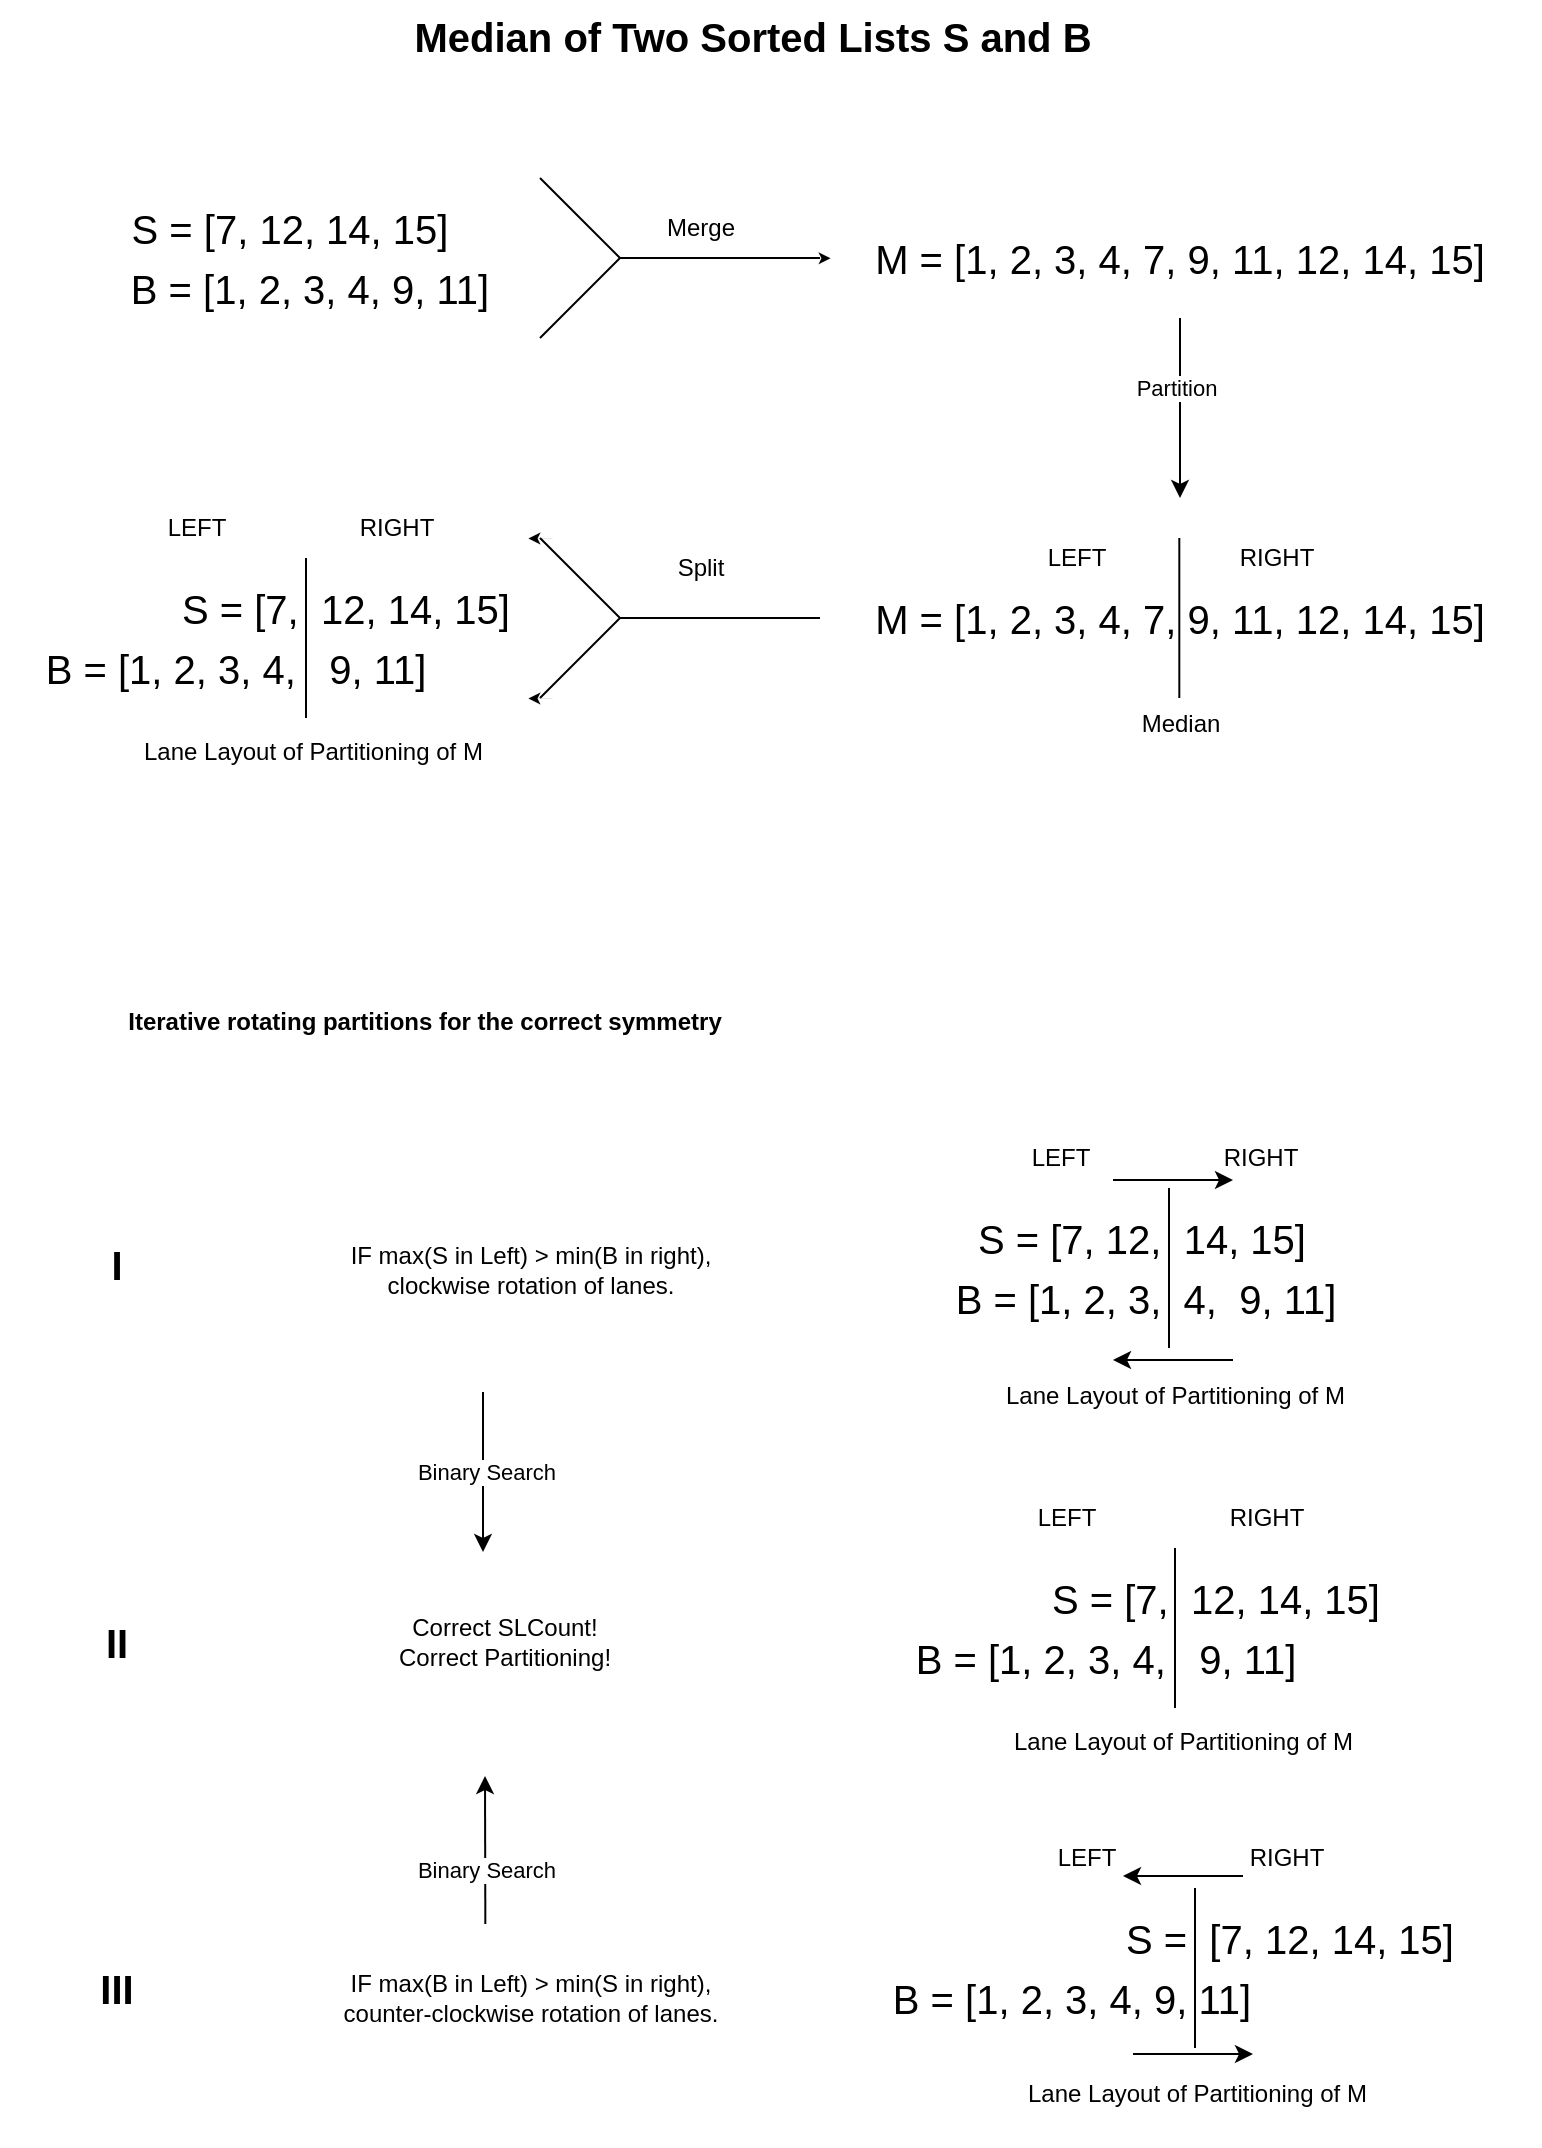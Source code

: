 <mxfile version="26.0.4">
  <diagram id="C5RBs43oDa-KdzZeNtuy" name="Page-1">
    <mxGraphModel dx="2955" dy="1502" grid="0" gridSize="10" guides="1" tooltips="1" connect="1" arrows="1" fold="1" page="1" pageScale="1" pageWidth="827" pageHeight="1169" math="0" shadow="0">
      <root>
        <mxCell id="WIyWlLk6GJQsqaUBKTNV-0" />
        <mxCell id="WIyWlLk6GJQsqaUBKTNV-1" parent="WIyWlLk6GJQsqaUBKTNV-0" />
        <mxCell id="gZTQ3Ob3cSbscoctW0sQ-0" value="S = [7, 12, 14, 15]" style="text;html=1;align=center;verticalAlign=middle;whiteSpace=wrap;rounded=0;fontSize=20;" vertex="1" parent="WIyWlLk6GJQsqaUBKTNV-1">
          <mxGeometry x="74" y="125" width="190" height="30" as="geometry" />
        </mxCell>
        <mxCell id="gZTQ3Ob3cSbscoctW0sQ-1" value="B = [1, 2, 3, 4, 9, 11]" style="text;html=1;align=center;verticalAlign=middle;whiteSpace=wrap;rounded=0;fontSize=20;" vertex="1" parent="WIyWlLk6GJQsqaUBKTNV-1">
          <mxGeometry x="84" y="155" width="190" height="30" as="geometry" />
        </mxCell>
        <mxCell id="gZTQ3Ob3cSbscoctW0sQ-2" value="M = [1, 2, 3, 4, 7, 9, 11, 12, 14, 15]" style="text;html=1;align=center;verticalAlign=middle;whiteSpace=wrap;rounded=0;fontSize=20;" vertex="1" parent="WIyWlLk6GJQsqaUBKTNV-1">
          <mxGeometry x="434" y="140" width="360" height="30" as="geometry" />
        </mxCell>
        <mxCell id="gZTQ3Ob3cSbscoctW0sQ-3" value="" style="shape=mxgraph.pid.fittings.funnel;html=1;pointerEvents=1;align=center;verticalLabelPosition=bottom;verticalAlign=top;dashed=0;rotation=-90;" vertex="1" parent="WIyWlLk6GJQsqaUBKTNV-1">
          <mxGeometry x="324" y="85" width="80" height="140" as="geometry" />
        </mxCell>
        <mxCell id="gZTQ3Ob3cSbscoctW0sQ-4" value="Merge" style="text;html=1;align=center;verticalAlign=middle;resizable=0;points=[];autosize=1;strokeColor=none;fillColor=none;" vertex="1" parent="WIyWlLk6GJQsqaUBKTNV-1">
          <mxGeometry x="344" y="125" width="60" height="30" as="geometry" />
        </mxCell>
        <mxCell id="gZTQ3Ob3cSbscoctW0sQ-5" value="" style="shape=mxgraph.pid.fittings.funnel;html=1;pointerEvents=1;align=center;verticalLabelPosition=bottom;verticalAlign=top;dashed=0;rotation=-90;" vertex="1" parent="WIyWlLk6GJQsqaUBKTNV-1">
          <mxGeometry x="324" y="265" width="80" height="140" as="geometry" />
        </mxCell>
        <mxCell id="gZTQ3Ob3cSbscoctW0sQ-6" value="Split" style="text;html=1;align=center;verticalAlign=middle;resizable=0;points=[];autosize=1;strokeColor=none;fillColor=none;" vertex="1" parent="WIyWlLk6GJQsqaUBKTNV-1">
          <mxGeometry x="349" y="295" width="50" height="30" as="geometry" />
        </mxCell>
        <mxCell id="gZTQ3Ob3cSbscoctW0sQ-9" value="" style="endArrow=classic;html=1;rounded=0;" edge="1" parent="WIyWlLk6GJQsqaUBKTNV-1">
          <mxGeometry width="50" height="50" relative="1" as="geometry">
            <mxPoint x="614" y="185" as="sourcePoint" />
            <mxPoint x="614" y="275" as="targetPoint" />
          </mxGeometry>
        </mxCell>
        <mxCell id="gZTQ3Ob3cSbscoctW0sQ-10" value="Partition" style="edgeLabel;html=1;align=center;verticalAlign=middle;resizable=0;points=[];" vertex="1" connectable="0" parent="gZTQ3Ob3cSbscoctW0sQ-9">
          <mxGeometry x="-0.225" y="-2" relative="1" as="geometry">
            <mxPoint as="offset" />
          </mxGeometry>
        </mxCell>
        <mxCell id="gZTQ3Ob3cSbscoctW0sQ-11" value="" style="endArrow=none;html=1;rounded=0;" edge="1" parent="WIyWlLk6GJQsqaUBKTNV-1">
          <mxGeometry width="50" height="50" relative="1" as="geometry">
            <mxPoint x="177" y="385" as="sourcePoint" />
            <mxPoint x="177" y="305" as="targetPoint" />
          </mxGeometry>
        </mxCell>
        <mxCell id="gZTQ3Ob3cSbscoctW0sQ-12" value="S = [7,&amp;nbsp; 12, 14, 15]" style="text;html=1;align=center;verticalAlign=middle;whiteSpace=wrap;rounded=0;fontSize=20;" vertex="1" parent="WIyWlLk6GJQsqaUBKTNV-1">
          <mxGeometry x="102" y="315" width="190" height="30" as="geometry" />
        </mxCell>
        <mxCell id="gZTQ3Ob3cSbscoctW0sQ-13" value="B = [1, 2, 3, 4,&amp;nbsp; &amp;nbsp;9, 11]" style="text;html=1;align=center;verticalAlign=middle;whiteSpace=wrap;rounded=0;fontSize=20;" vertex="1" parent="WIyWlLk6GJQsqaUBKTNV-1">
          <mxGeometry x="24" y="345" width="236" height="30" as="geometry" />
        </mxCell>
        <mxCell id="gZTQ3Ob3cSbscoctW0sQ-14" value="LEFT" style="text;html=1;align=center;verticalAlign=middle;resizable=0;points=[];autosize=1;strokeColor=none;fillColor=none;" vertex="1" parent="WIyWlLk6GJQsqaUBKTNV-1">
          <mxGeometry x="97" y="275" width="50" height="30" as="geometry" />
        </mxCell>
        <mxCell id="gZTQ3Ob3cSbscoctW0sQ-15" value="RIGHT" style="text;html=1;align=center;verticalAlign=middle;resizable=0;points=[];autosize=1;strokeColor=none;fillColor=none;" vertex="1" parent="WIyWlLk6GJQsqaUBKTNV-1">
          <mxGeometry x="192" y="275" width="60" height="30" as="geometry" />
        </mxCell>
        <mxCell id="gZTQ3Ob3cSbscoctW0sQ-18" value="M = [1, 2, 3, 4, 7, 9, 11, 12, 14, 15]" style="text;html=1;align=center;verticalAlign=middle;whiteSpace=wrap;rounded=0;fontSize=20;" vertex="1" parent="WIyWlLk6GJQsqaUBKTNV-1">
          <mxGeometry x="434" y="320" width="360" height="30" as="geometry" />
        </mxCell>
        <mxCell id="gZTQ3Ob3cSbscoctW0sQ-19" value="" style="endArrow=none;html=1;rounded=0;" edge="1" parent="WIyWlLk6GJQsqaUBKTNV-1">
          <mxGeometry width="50" height="50" relative="1" as="geometry">
            <mxPoint x="613.66" y="375" as="sourcePoint" />
            <mxPoint x="613.66" y="295" as="targetPoint" />
          </mxGeometry>
        </mxCell>
        <mxCell id="gZTQ3Ob3cSbscoctW0sQ-20" value="" style="endArrow=classic;html=1;rounded=0;strokeWidth=0;" edge="1" parent="WIyWlLk6GJQsqaUBKTNV-1">
          <mxGeometry width="50" height="50" relative="1" as="geometry">
            <mxPoint x="370" y="154.91" as="sourcePoint" />
            <mxPoint x="439" y="154.91" as="targetPoint" />
          </mxGeometry>
        </mxCell>
        <mxCell id="gZTQ3Ob3cSbscoctW0sQ-22" value="" style="endArrow=classic;html=1;rounded=0;strokeWidth=0;" edge="1" parent="WIyWlLk6GJQsqaUBKTNV-1">
          <mxGeometry width="50" height="50" relative="1" as="geometry">
            <mxPoint x="300" y="295" as="sourcePoint" />
            <mxPoint x="288" y="295" as="targetPoint" />
          </mxGeometry>
        </mxCell>
        <mxCell id="gZTQ3Ob3cSbscoctW0sQ-24" value="" style="endArrow=classic;html=1;rounded=0;strokeWidth=0;" edge="1" parent="WIyWlLk6GJQsqaUBKTNV-1">
          <mxGeometry width="50" height="50" relative="1" as="geometry">
            <mxPoint x="300" y="375" as="sourcePoint" />
            <mxPoint x="288" y="375" as="targetPoint" />
          </mxGeometry>
        </mxCell>
        <mxCell id="gZTQ3Ob3cSbscoctW0sQ-25" value="LEFT" style="text;html=1;align=center;verticalAlign=middle;resizable=0;points=[];autosize=1;strokeColor=none;fillColor=none;" vertex="1" parent="WIyWlLk6GJQsqaUBKTNV-1">
          <mxGeometry x="536.5" y="290" width="50" height="30" as="geometry" />
        </mxCell>
        <mxCell id="gZTQ3Ob3cSbscoctW0sQ-26" value="RIGHT" style="text;html=1;align=center;verticalAlign=middle;resizable=0;points=[];autosize=1;strokeColor=none;fillColor=none;" vertex="1" parent="WIyWlLk6GJQsqaUBKTNV-1">
          <mxGeometry x="631.5" y="290" width="60" height="30" as="geometry" />
        </mxCell>
        <mxCell id="gZTQ3Ob3cSbscoctW0sQ-27" value="Median" style="text;html=1;align=center;verticalAlign=middle;resizable=0;points=[];autosize=1;strokeColor=none;fillColor=none;" vertex="1" parent="WIyWlLk6GJQsqaUBKTNV-1">
          <mxGeometry x="585.5" y="375" width="57" height="26" as="geometry" />
        </mxCell>
        <mxCell id="gZTQ3Ob3cSbscoctW0sQ-29" value="Lane Layout of Partitioning of M" style="text;whiteSpace=wrap;html=1;" vertex="1" parent="WIyWlLk6GJQsqaUBKTNV-1">
          <mxGeometry x="94" y="388" width="190" height="40" as="geometry" />
        </mxCell>
        <mxCell id="gZTQ3Ob3cSbscoctW0sQ-30" value="Iterative rotating partitions for the correct symmetry" style="text;html=1;align=center;verticalAlign=middle;resizable=0;points=[];autosize=1;strokeColor=none;fillColor=none;fontStyle=1" vertex="1" parent="WIyWlLk6GJQsqaUBKTNV-1">
          <mxGeometry x="90.5" y="522" width="290" height="30" as="geometry" />
        </mxCell>
        <mxCell id="gZTQ3Ob3cSbscoctW0sQ-65" value="" style="group" vertex="1" connectable="0" parent="WIyWlLk6GJQsqaUBKTNV-1">
          <mxGeometry x="458.5" y="770" width="276" height="153" as="geometry" />
        </mxCell>
        <mxCell id="gZTQ3Ob3cSbscoctW0sQ-66" value="" style="endArrow=none;html=1;rounded=0;" edge="1" parent="gZTQ3Ob3cSbscoctW0sQ-65">
          <mxGeometry width="50" height="50" relative="1" as="geometry">
            <mxPoint x="153" y="110" as="sourcePoint" />
            <mxPoint x="153" y="30" as="targetPoint" />
          </mxGeometry>
        </mxCell>
        <mxCell id="gZTQ3Ob3cSbscoctW0sQ-67" value="S = [7,&amp;nbsp; 12, 14, 15]" style="text;html=1;align=center;verticalAlign=middle;whiteSpace=wrap;rounded=0;fontSize=20;" vertex="1" parent="gZTQ3Ob3cSbscoctW0sQ-65">
          <mxGeometry x="78" y="40" width="190" height="30" as="geometry" />
        </mxCell>
        <mxCell id="gZTQ3Ob3cSbscoctW0sQ-68" value="B = [1, 2, 3, 4,&amp;nbsp; &amp;nbsp;9, 11]" style="text;html=1;align=center;verticalAlign=middle;whiteSpace=wrap;rounded=0;fontSize=20;" vertex="1" parent="gZTQ3Ob3cSbscoctW0sQ-65">
          <mxGeometry y="70" width="236" height="30" as="geometry" />
        </mxCell>
        <mxCell id="gZTQ3Ob3cSbscoctW0sQ-69" value="LEFT" style="text;html=1;align=center;verticalAlign=middle;resizable=0;points=[];autosize=1;strokeColor=none;fillColor=none;" vertex="1" parent="gZTQ3Ob3cSbscoctW0sQ-65">
          <mxGeometry x="73" width="50" height="30" as="geometry" />
        </mxCell>
        <mxCell id="gZTQ3Ob3cSbscoctW0sQ-70" value="RIGHT" style="text;html=1;align=center;verticalAlign=middle;resizable=0;points=[];autosize=1;strokeColor=none;fillColor=none;" vertex="1" parent="gZTQ3Ob3cSbscoctW0sQ-65">
          <mxGeometry x="168" width="60" height="30" as="geometry" />
        </mxCell>
        <mxCell id="gZTQ3Ob3cSbscoctW0sQ-71" value="Lane Layout of Partitioning of M" style="text;whiteSpace=wrap;html=1;" vertex="1" parent="gZTQ3Ob3cSbscoctW0sQ-65">
          <mxGeometry x="70" y="113" width="190" height="40" as="geometry" />
        </mxCell>
        <mxCell id="gZTQ3Ob3cSbscoctW0sQ-54" value="" style="endArrow=none;html=1;rounded=0;" edge="1" parent="WIyWlLk6GJQsqaUBKTNV-1">
          <mxGeometry width="50" height="50" relative="1" as="geometry">
            <mxPoint x="608.5" y="700" as="sourcePoint" />
            <mxPoint x="608.5" y="620" as="targetPoint" />
          </mxGeometry>
        </mxCell>
        <mxCell id="gZTQ3Ob3cSbscoctW0sQ-55" value="S = [7, 12,&amp;nbsp; 14, 15]" style="text;html=1;align=center;verticalAlign=middle;whiteSpace=wrap;rounded=0;fontSize=20;" vertex="1" parent="WIyWlLk6GJQsqaUBKTNV-1">
          <mxGeometry x="500.5" y="630" width="188" height="30" as="geometry" />
        </mxCell>
        <mxCell id="gZTQ3Ob3cSbscoctW0sQ-57" value="B = [1, 2, 3,&amp;nbsp; 4,&amp;nbsp; 9, 11]" style="text;html=1;align=center;verticalAlign=middle;whiteSpace=wrap;rounded=0;fontSize=20;" vertex="1" parent="WIyWlLk6GJQsqaUBKTNV-1">
          <mxGeometry x="478.5" y="660" width="236" height="30" as="geometry" />
        </mxCell>
        <mxCell id="gZTQ3Ob3cSbscoctW0sQ-58" value="LEFT" style="text;html=1;align=center;verticalAlign=middle;resizable=0;points=[];autosize=1;strokeColor=none;fillColor=none;" vertex="1" parent="WIyWlLk6GJQsqaUBKTNV-1">
          <mxGeometry x="528.5" y="590" width="50" height="30" as="geometry" />
        </mxCell>
        <mxCell id="gZTQ3Ob3cSbscoctW0sQ-59" value="RIGHT" style="text;html=1;align=center;verticalAlign=middle;resizable=0;points=[];autosize=1;strokeColor=none;fillColor=none;" vertex="1" parent="WIyWlLk6GJQsqaUBKTNV-1">
          <mxGeometry x="623.5" y="590" width="60" height="30" as="geometry" />
        </mxCell>
        <mxCell id="gZTQ3Ob3cSbscoctW0sQ-62" value="Lane Layout of Partitioning of M" style="text;whiteSpace=wrap;html=1;" vertex="1" parent="WIyWlLk6GJQsqaUBKTNV-1">
          <mxGeometry x="524.5" y="710" width="190" height="40" as="geometry" />
        </mxCell>
        <mxCell id="gZTQ3Ob3cSbscoctW0sQ-73" value="" style="endArrow=none;html=1;rounded=0;" edge="1" parent="WIyWlLk6GJQsqaUBKTNV-1">
          <mxGeometry width="50" height="50" relative="1" as="geometry">
            <mxPoint x="621.5" y="1050" as="sourcePoint" />
            <mxPoint x="621.5" y="970" as="targetPoint" />
          </mxGeometry>
        </mxCell>
        <mxCell id="gZTQ3Ob3cSbscoctW0sQ-74" value="S =&amp;nbsp; [7, 12, 14, 15]" style="text;html=1;align=center;verticalAlign=middle;whiteSpace=wrap;rounded=0;fontSize=20;" vertex="1" parent="WIyWlLk6GJQsqaUBKTNV-1">
          <mxGeometry x="573.5" y="980" width="190" height="30" as="geometry" />
        </mxCell>
        <mxCell id="gZTQ3Ob3cSbscoctW0sQ-75" value="B = [1, 2, 3, 4, 9, 11]" style="text;html=1;align=center;verticalAlign=middle;whiteSpace=wrap;rounded=0;fontSize=20;" vertex="1" parent="WIyWlLk6GJQsqaUBKTNV-1">
          <mxGeometry x="441.5" y="1010" width="236" height="30" as="geometry" />
        </mxCell>
        <mxCell id="gZTQ3Ob3cSbscoctW0sQ-76" value="LEFT" style="text;html=1;align=center;verticalAlign=middle;resizable=0;points=[];autosize=1;strokeColor=none;fillColor=none;" vertex="1" parent="WIyWlLk6GJQsqaUBKTNV-1">
          <mxGeometry x="541.5" y="940" width="50" height="30" as="geometry" />
        </mxCell>
        <mxCell id="gZTQ3Ob3cSbscoctW0sQ-77" value="RIGHT" style="text;html=1;align=center;verticalAlign=middle;resizable=0;points=[];autosize=1;strokeColor=none;fillColor=none;" vertex="1" parent="WIyWlLk6GJQsqaUBKTNV-1">
          <mxGeometry x="636.5" y="940" width="60" height="30" as="geometry" />
        </mxCell>
        <mxCell id="gZTQ3Ob3cSbscoctW0sQ-78" value="Lane Layout of Partitioning of M" style="text;whiteSpace=wrap;html=1;" vertex="1" parent="WIyWlLk6GJQsqaUBKTNV-1">
          <mxGeometry x="535.5" y="1059" width="190" height="40" as="geometry" />
        </mxCell>
        <mxCell id="gZTQ3Ob3cSbscoctW0sQ-79" value="" style="endArrow=classic;html=1;rounded=0;" edge="1" parent="WIyWlLk6GJQsqaUBKTNV-1">
          <mxGeometry width="50" height="50" relative="1" as="geometry">
            <mxPoint x="590.5" y="1053" as="sourcePoint" />
            <mxPoint x="650.5" y="1053" as="targetPoint" />
          </mxGeometry>
        </mxCell>
        <mxCell id="gZTQ3Ob3cSbscoctW0sQ-80" value="" style="endArrow=classic;html=1;rounded=0;" edge="1" parent="WIyWlLk6GJQsqaUBKTNV-1">
          <mxGeometry width="50" height="50" relative="1" as="geometry">
            <mxPoint x="645.5" y="964" as="sourcePoint" />
            <mxPoint x="585.5" y="964" as="targetPoint" />
          </mxGeometry>
        </mxCell>
        <mxCell id="gZTQ3Ob3cSbscoctW0sQ-81" value="" style="endArrow=classic;html=1;rounded=0;" edge="1" parent="WIyWlLk6GJQsqaUBKTNV-1">
          <mxGeometry width="50" height="50" relative="1" as="geometry">
            <mxPoint x="580.5" y="616" as="sourcePoint" />
            <mxPoint x="640.5" y="616" as="targetPoint" />
          </mxGeometry>
        </mxCell>
        <mxCell id="gZTQ3Ob3cSbscoctW0sQ-82" value="" style="endArrow=classic;html=1;rounded=0;" edge="1" parent="WIyWlLk6GJQsqaUBKTNV-1">
          <mxGeometry width="50" height="50" relative="1" as="geometry">
            <mxPoint x="640.5" y="706" as="sourcePoint" />
            <mxPoint x="580.5" y="706" as="targetPoint" />
          </mxGeometry>
        </mxCell>
        <mxCell id="gZTQ3Ob3cSbscoctW0sQ-83" value="IF max(S in Left) &amp;gt; min(B in right),&lt;div&gt;clockwise rotation of lanes.&lt;/div&gt;" style="text;html=1;align=center;verticalAlign=middle;resizable=0;points=[];autosize=1;strokeColor=none;fillColor=none;" vertex="1" parent="WIyWlLk6GJQsqaUBKTNV-1">
          <mxGeometry x="189.5" y="640" width="198" height="41" as="geometry" />
        </mxCell>
        <mxCell id="gZTQ3Ob3cSbscoctW0sQ-84" value="IF max(B in Left) &amp;gt; min(S in right),&lt;div&gt;counter-clockwise rotation of lanes.&lt;/div&gt;" style="text;html=1;align=center;verticalAlign=middle;resizable=0;points=[];autosize=1;strokeColor=none;fillColor=none;" vertex="1" parent="WIyWlLk6GJQsqaUBKTNV-1">
          <mxGeometry x="186" y="1004.5" width="205" height="41" as="geometry" />
        </mxCell>
        <mxCell id="gZTQ3Ob3cSbscoctW0sQ-85" value="Correct SLCount!&lt;div&gt;Correct Partitioning!&lt;/div&gt;" style="text;html=1;align=center;verticalAlign=middle;resizable=0;points=[];autosize=1;strokeColor=none;fillColor=none;" vertex="1" parent="WIyWlLk6GJQsqaUBKTNV-1">
          <mxGeometry x="213.5" y="826" width="124" height="41" as="geometry" />
        </mxCell>
        <mxCell id="gZTQ3Ob3cSbscoctW0sQ-86" value="I" style="text;html=1;align=center;verticalAlign=middle;resizable=0;points=[];autosize=1;strokeColor=none;fillColor=none;fontStyle=1;fontSize=20;" vertex="1" parent="WIyWlLk6GJQsqaUBKTNV-1">
          <mxGeometry x="69.5" y="640" width="24" height="36" as="geometry" />
        </mxCell>
        <mxCell id="gZTQ3Ob3cSbscoctW0sQ-87" value="II" style="text;html=1;align=center;verticalAlign=middle;resizable=0;points=[];autosize=1;strokeColor=none;fillColor=none;fontStyle=1;fontSize=20;" vertex="1" parent="WIyWlLk6GJQsqaUBKTNV-1">
          <mxGeometry x="67" y="828.5" width="29" height="36" as="geometry" />
        </mxCell>
        <mxCell id="gZTQ3Ob3cSbscoctW0sQ-88" value="III" style="text;html=1;align=center;verticalAlign=middle;resizable=0;points=[];autosize=1;strokeColor=none;fillColor=none;fontStyle=1;fontSize=20;" vertex="1" parent="WIyWlLk6GJQsqaUBKTNV-1">
          <mxGeometry x="64" y="1002" width="35" height="36" as="geometry" />
        </mxCell>
        <mxCell id="gZTQ3Ob3cSbscoctW0sQ-89" value="" style="endArrow=classic;html=1;rounded=0;" edge="1" parent="WIyWlLk6GJQsqaUBKTNV-1">
          <mxGeometry width="50" height="50" relative="1" as="geometry">
            <mxPoint x="265.5" y="722" as="sourcePoint" />
            <mxPoint x="265.5" y="802" as="targetPoint" />
          </mxGeometry>
        </mxCell>
        <mxCell id="gZTQ3Ob3cSbscoctW0sQ-93" value="Binary Search" style="edgeLabel;html=1;align=center;verticalAlign=middle;resizable=0;points=[];" vertex="1" connectable="0" parent="gZTQ3Ob3cSbscoctW0sQ-89">
          <mxGeometry x="0.004" y="1" relative="1" as="geometry">
            <mxPoint as="offset" />
          </mxGeometry>
        </mxCell>
        <mxCell id="gZTQ3Ob3cSbscoctW0sQ-91" value="" style="endArrow=classic;html=1;rounded=0;" edge="1" parent="WIyWlLk6GJQsqaUBKTNV-1">
          <mxGeometry width="50" height="50" relative="1" as="geometry">
            <mxPoint x="266.67" y="988" as="sourcePoint" />
            <mxPoint x="266.5" y="914" as="targetPoint" />
          </mxGeometry>
        </mxCell>
        <mxCell id="gZTQ3Ob3cSbscoctW0sQ-92" value="Binary Search" style="edgeLabel;html=1;align=center;verticalAlign=middle;resizable=0;points=[];" vertex="1" connectable="0" parent="gZTQ3Ob3cSbscoctW0sQ-91">
          <mxGeometry x="-0.257" relative="1" as="geometry">
            <mxPoint as="offset" />
          </mxGeometry>
        </mxCell>
        <mxCell id="gZTQ3Ob3cSbscoctW0sQ-94" value="Median of Two Sorted Lists S and B" style="text;html=1;align=center;verticalAlign=middle;resizable=0;points=[];autosize=1;strokeColor=none;fillColor=none;fontStyle=1;fontSize=20;" vertex="1" parent="WIyWlLk6GJQsqaUBKTNV-1">
          <mxGeometry x="232" y="26" width="336" height="36" as="geometry" />
        </mxCell>
      </root>
    </mxGraphModel>
  </diagram>
</mxfile>
